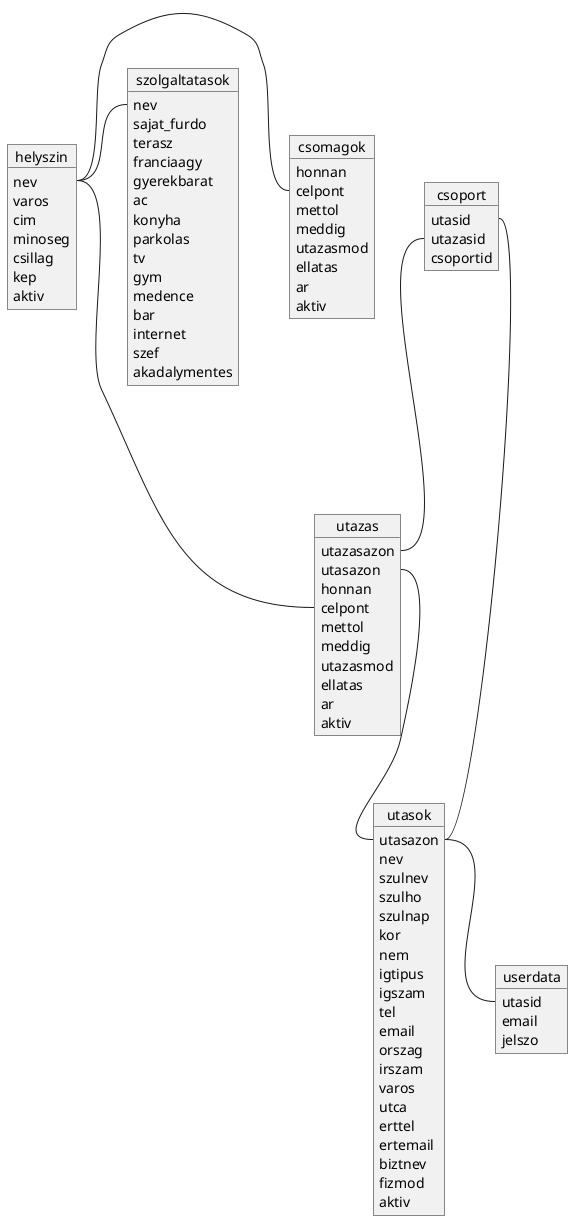 @startuml Database-structure



object utasok{
    utasazon
    nev
    szulnev
    szulho
    szulnap
    kor
    nem
    igtipus
    igszam
    tel
    email
    orszag
    irszam
    varos
    utca
    erttel
    ertemail
    biztnev
    fizmod
    aktiv
}

object utazas{
    utazasazon
    utasazon
    honnan
    celpont
    mettol
    meddig
    utazasmod
    ellatas
    ar
    aktiv

}

object userdata {
    utasid
    email
    jelszo
}

object csoport{
    utasid
    utazasid
    csoportid
}

object helyszin {
    nev
    varos
    cim
    minoseg
    csillag
    kep
    aktiv
}

object csomagok {
    honnan
    celpont
    mettol
    meddig
    utazasmod
    ellatas
    ar
    aktiv
}

object szolgaltatasok {
    nev
    sajat_furdo
    terasz
    franciaagy
    gyerekbarat
    ac
    konyha
    parkolas
    tv
    gym
    medence
    bar
    internet
    szef
    akadalymentes
}


utasok::utasazon -up- utazas::utasazon
utasok::utasazon -right- userdata::utasid
csoport::utasid -right- utasok::utasazon
csoport::utazasid --- utazas::utazasazon
helyszin::nev --- utazas::celpont
csomagok::celpont -left- helyszin::nev
szolgaltatasok::nev -left- helyszin::nev


@enduml